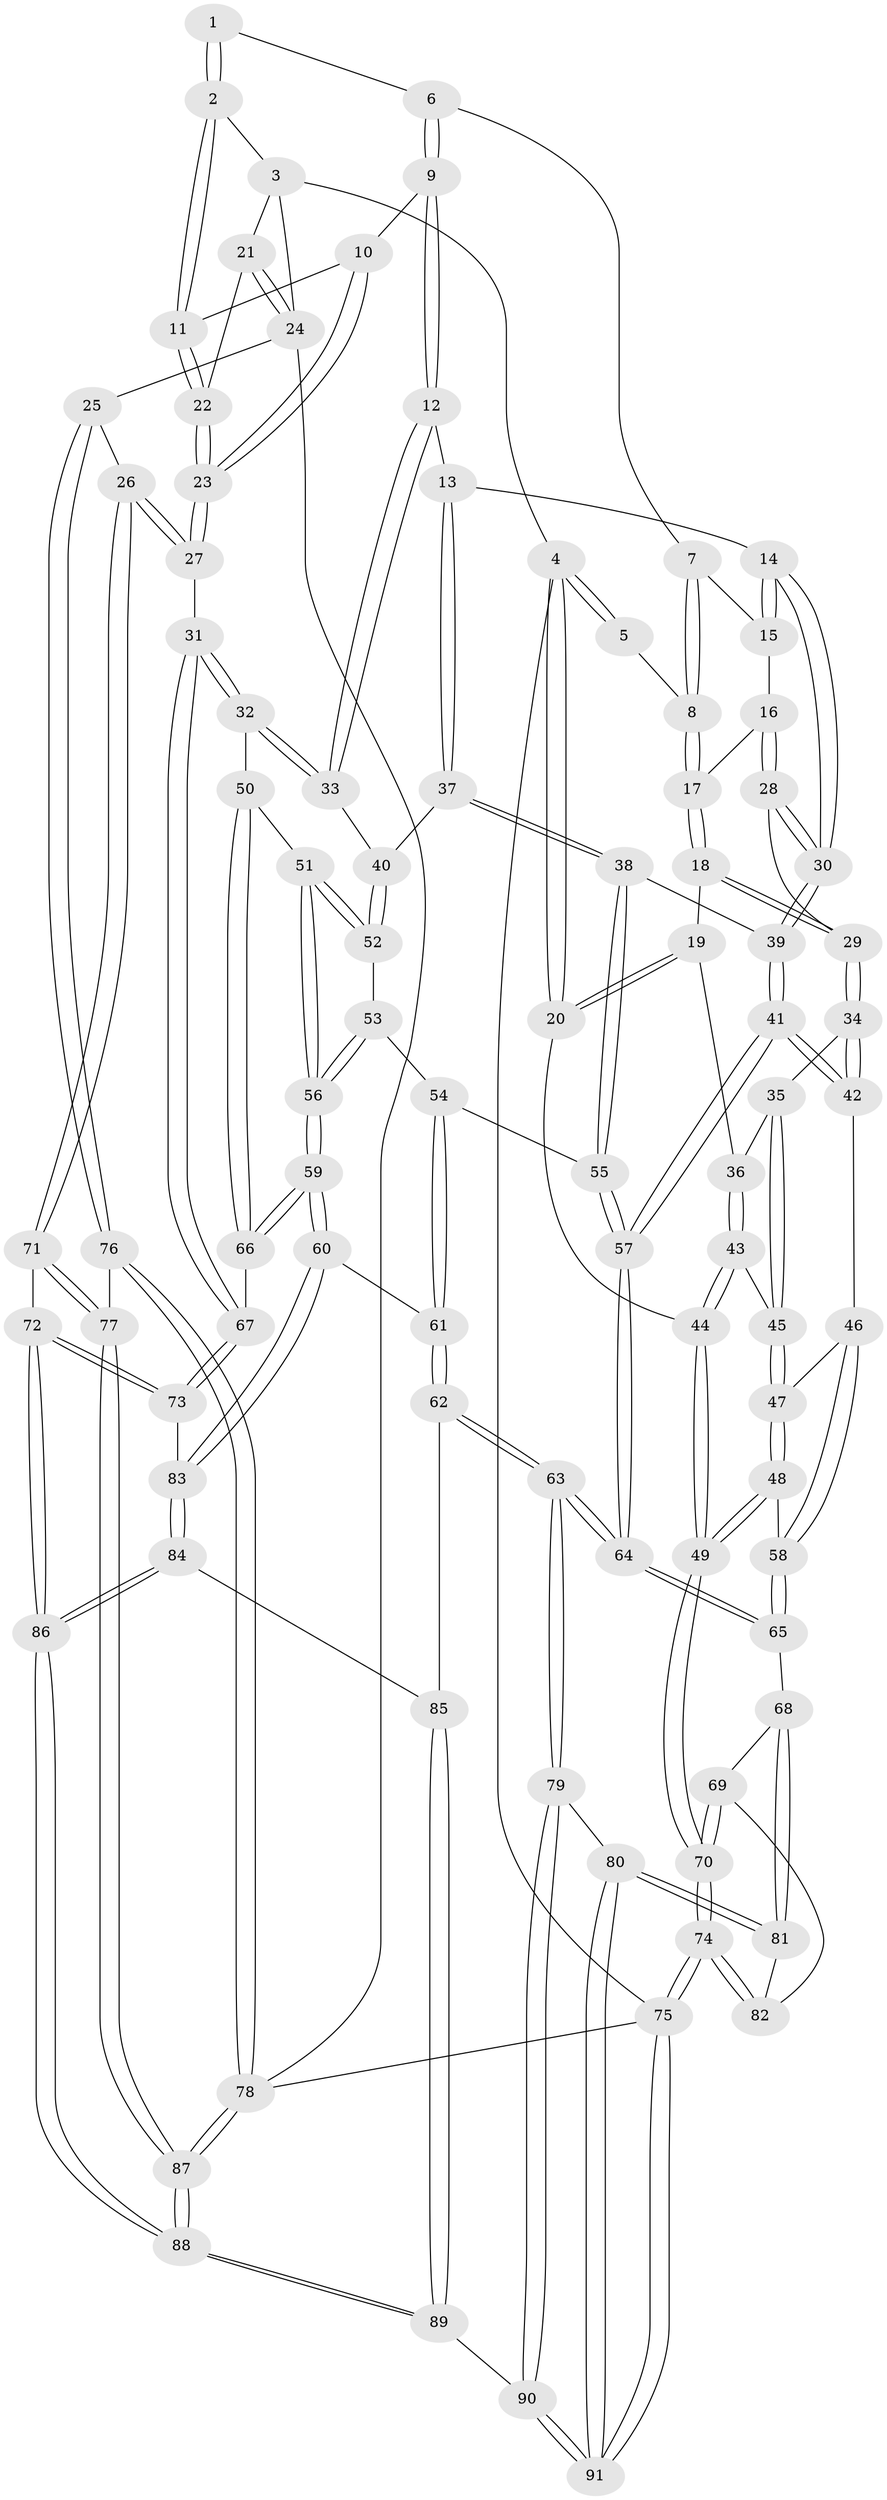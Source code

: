 // coarse degree distribution, {3: 0.15384615384615385, 5: 0.3076923076923077, 2: 0.019230769230769232, 4: 0.4423076923076923, 6: 0.07692307692307693}
// Generated by graph-tools (version 1.1) at 2025/52/02/27/25 19:52:43]
// undirected, 91 vertices, 224 edges
graph export_dot {
graph [start="1"]
  node [color=gray90,style=filled];
  1 [pos="+0.14895285870081912+0"];
  2 [pos="+0.597326686484513+0"];
  3 [pos="+0.622492108144995+0"];
  4 [pos="+0+0"];
  5 [pos="+0.12905594639754517+0"];
  6 [pos="+0.2563821026963034+0.07408334314381303"];
  7 [pos="+0.2257013008614204+0.12639249143891246"];
  8 [pos="+0.1291025118471933+0.12153020482574646"];
  9 [pos="+0.47802623611632933+0.13617226181650935"];
  10 [pos="+0.5729076702139536+0"];
  11 [pos="+0.5947524618654498+0"];
  12 [pos="+0.4554944129603898+0.18729802054109204"];
  13 [pos="+0.4062064480705765+0.2088414479158901"];
  14 [pos="+0.35223681950522473+0.2208425821139381"];
  15 [pos="+0.2309253773255993+0.13119169529476354"];
  16 [pos="+0.19867877911157408+0.23888477412045578"];
  17 [pos="+0.11988463170748705+0.13789179231581128"];
  18 [pos="+0.0058965272822384465+0.20375475232063833"];
  19 [pos="+0+0.21006247985480092"];
  20 [pos="+0+0.1821342299902898"];
  21 [pos="+1+0.12968085908544114"];
  22 [pos="+0.8534644647930099+0.1829825397499024"];
  23 [pos="+0.7991084626954433+0.43983841156650355"];
  24 [pos="+1+0.1403487321488154"];
  25 [pos="+1+0.5103132001503665"];
  26 [pos="+0.9667280159754528+0.5052644486998633"];
  27 [pos="+0.8009603555072355+0.45951561381381123"];
  28 [pos="+0.23034852212686532+0.28649935653928993"];
  29 [pos="+0.1647814561405446+0.30630128004131213"];
  30 [pos="+0.23775265049498845+0.2881583008950098"];
  31 [pos="+0.7632302104111235+0.4733500385655081"];
  32 [pos="+0.7426020525139161+0.4723234692453346"];
  33 [pos="+0.543391975299587+0.3957534275456318"];
  34 [pos="+0.12348252890141406+0.3540850796724575"];
  35 [pos="+0.10414138609088926+0.36442414162798864"];
  36 [pos="+0.06793473251924759+0.3540173298346793"];
  37 [pos="+0.32118158380366624+0.48280991566286596"];
  38 [pos="+0.28092946491645754+0.5012856796842554"];
  39 [pos="+0.27519695675267236+0.5024447279913065"];
  40 [pos="+0.465852046069355+0.457024549575131"];
  41 [pos="+0.26464141836148586+0.5115639933407217"];
  42 [pos="+0.26221177059383743+0.5120117197134819"];
  43 [pos="+0+0.42260630955251766"];
  44 [pos="+0+0.48479052939857065"];
  45 [pos="+0.09989841890985755+0.44570557971210684"];
  46 [pos="+0.2333914845660542+0.5215797039261093"];
  47 [pos="+0.12813437703229286+0.49394399786410687"];
  48 [pos="+0+0.5653262748170015"];
  49 [pos="+0+0.6149067885786084"];
  50 [pos="+0.651250701314437+0.5448736674019198"];
  51 [pos="+0.609951607842914+0.564618519034647"];
  52 [pos="+0.4750252712179226+0.5579359764045774"];
  53 [pos="+0.47260194038988507+0.5888063774922151"];
  54 [pos="+0.4355995783366926+0.6122737388380236"];
  55 [pos="+0.43267169455539073+0.612802204768931"];
  56 [pos="+0.519950090305697+0.6204143031115134"];
  57 [pos="+0.33411958188706103+0.7379469485584165"];
  58 [pos="+0.16213268327825858+0.623202705875504"];
  59 [pos="+0.5325527353725334+0.7347409039379801"];
  60 [pos="+0.5198525131802874+0.754389455551195"];
  61 [pos="+0.5106941781751668+0.7580528197199599"];
  62 [pos="+0.4680045738308644+0.7843650074120722"];
  63 [pos="+0.33811013291812475+0.7777272119550718"];
  64 [pos="+0.33400449184246983+0.7673238493008786"];
  65 [pos="+0.14493716509558377+0.6886230323060273"];
  66 [pos="+0.5519716912131429+0.7232579953268345"];
  67 [pos="+0.706895807285173+0.68902600675837"];
  68 [pos="+0.10739049819185725+0.7162586800008134"];
  69 [pos="+0.09501469362434833+0.7181560978841941"];
  70 [pos="+0+0.683244794703117"];
  71 [pos="+0.8110795833603277+0.7979428560751658"];
  72 [pos="+0.7619354978684307+0.8054023234305366"];
  73 [pos="+0.726121162039965+0.7672122607952295"];
  74 [pos="+0+1"];
  75 [pos="+0+1"];
  76 [pos="+1+0.5538895035172613"];
  77 [pos="+0.8793264394619255+0.8340243162768551"];
  78 [pos="+1+1"];
  79 [pos="+0.28804086766611164+0.8673231175855518"];
  80 [pos="+0.2050499444776459+0.856318177377077"];
  81 [pos="+0.18595304672676605+0.8489617993104794"];
  82 [pos="+0.084840865400529+0.8666222357764564"];
  83 [pos="+0.6028957069630787+0.8090060230571063"];
  84 [pos="+0.6753829308251037+1"];
  85 [pos="+0.47003442843197457+0.791605838712396"];
  86 [pos="+0.6756239420465036+1"];
  87 [pos="+1+1"];
  88 [pos="+0.6828551071360206+1"];
  89 [pos="+0.4614407196517653+1"];
  90 [pos="+0.33261669920144965+1"];
  91 [pos="+0+1"];
  1 -- 2;
  1 -- 2;
  1 -- 6;
  2 -- 3;
  2 -- 11;
  2 -- 11;
  3 -- 4;
  3 -- 21;
  3 -- 24;
  4 -- 5;
  4 -- 5;
  4 -- 20;
  4 -- 20;
  4 -- 75;
  5 -- 8;
  6 -- 7;
  6 -- 9;
  6 -- 9;
  7 -- 8;
  7 -- 8;
  7 -- 15;
  8 -- 17;
  8 -- 17;
  9 -- 10;
  9 -- 12;
  9 -- 12;
  10 -- 11;
  10 -- 23;
  10 -- 23;
  11 -- 22;
  11 -- 22;
  12 -- 13;
  12 -- 33;
  12 -- 33;
  13 -- 14;
  13 -- 37;
  13 -- 37;
  14 -- 15;
  14 -- 15;
  14 -- 30;
  14 -- 30;
  15 -- 16;
  16 -- 17;
  16 -- 28;
  16 -- 28;
  17 -- 18;
  17 -- 18;
  18 -- 19;
  18 -- 29;
  18 -- 29;
  19 -- 20;
  19 -- 20;
  19 -- 36;
  20 -- 44;
  21 -- 22;
  21 -- 24;
  21 -- 24;
  22 -- 23;
  22 -- 23;
  23 -- 27;
  23 -- 27;
  24 -- 25;
  24 -- 78;
  25 -- 26;
  25 -- 76;
  25 -- 76;
  26 -- 27;
  26 -- 27;
  26 -- 71;
  26 -- 71;
  27 -- 31;
  28 -- 29;
  28 -- 30;
  28 -- 30;
  29 -- 34;
  29 -- 34;
  30 -- 39;
  30 -- 39;
  31 -- 32;
  31 -- 32;
  31 -- 67;
  31 -- 67;
  32 -- 33;
  32 -- 33;
  32 -- 50;
  33 -- 40;
  34 -- 35;
  34 -- 42;
  34 -- 42;
  35 -- 36;
  35 -- 45;
  35 -- 45;
  36 -- 43;
  36 -- 43;
  37 -- 38;
  37 -- 38;
  37 -- 40;
  38 -- 39;
  38 -- 55;
  38 -- 55;
  39 -- 41;
  39 -- 41;
  40 -- 52;
  40 -- 52;
  41 -- 42;
  41 -- 42;
  41 -- 57;
  41 -- 57;
  42 -- 46;
  43 -- 44;
  43 -- 44;
  43 -- 45;
  44 -- 49;
  44 -- 49;
  45 -- 47;
  45 -- 47;
  46 -- 47;
  46 -- 58;
  46 -- 58;
  47 -- 48;
  47 -- 48;
  48 -- 49;
  48 -- 49;
  48 -- 58;
  49 -- 70;
  49 -- 70;
  50 -- 51;
  50 -- 66;
  50 -- 66;
  51 -- 52;
  51 -- 52;
  51 -- 56;
  51 -- 56;
  52 -- 53;
  53 -- 54;
  53 -- 56;
  53 -- 56;
  54 -- 55;
  54 -- 61;
  54 -- 61;
  55 -- 57;
  55 -- 57;
  56 -- 59;
  56 -- 59;
  57 -- 64;
  57 -- 64;
  58 -- 65;
  58 -- 65;
  59 -- 60;
  59 -- 60;
  59 -- 66;
  59 -- 66;
  60 -- 61;
  60 -- 83;
  60 -- 83;
  61 -- 62;
  61 -- 62;
  62 -- 63;
  62 -- 63;
  62 -- 85;
  63 -- 64;
  63 -- 64;
  63 -- 79;
  63 -- 79;
  64 -- 65;
  64 -- 65;
  65 -- 68;
  66 -- 67;
  67 -- 73;
  67 -- 73;
  68 -- 69;
  68 -- 81;
  68 -- 81;
  69 -- 70;
  69 -- 70;
  69 -- 82;
  70 -- 74;
  70 -- 74;
  71 -- 72;
  71 -- 77;
  71 -- 77;
  72 -- 73;
  72 -- 73;
  72 -- 86;
  72 -- 86;
  73 -- 83;
  74 -- 75;
  74 -- 75;
  74 -- 82;
  74 -- 82;
  75 -- 91;
  75 -- 91;
  75 -- 78;
  76 -- 77;
  76 -- 78;
  76 -- 78;
  77 -- 87;
  77 -- 87;
  78 -- 87;
  78 -- 87;
  79 -- 80;
  79 -- 90;
  79 -- 90;
  80 -- 81;
  80 -- 81;
  80 -- 91;
  80 -- 91;
  81 -- 82;
  83 -- 84;
  83 -- 84;
  84 -- 85;
  84 -- 86;
  84 -- 86;
  85 -- 89;
  85 -- 89;
  86 -- 88;
  86 -- 88;
  87 -- 88;
  87 -- 88;
  88 -- 89;
  88 -- 89;
  89 -- 90;
  90 -- 91;
  90 -- 91;
}
